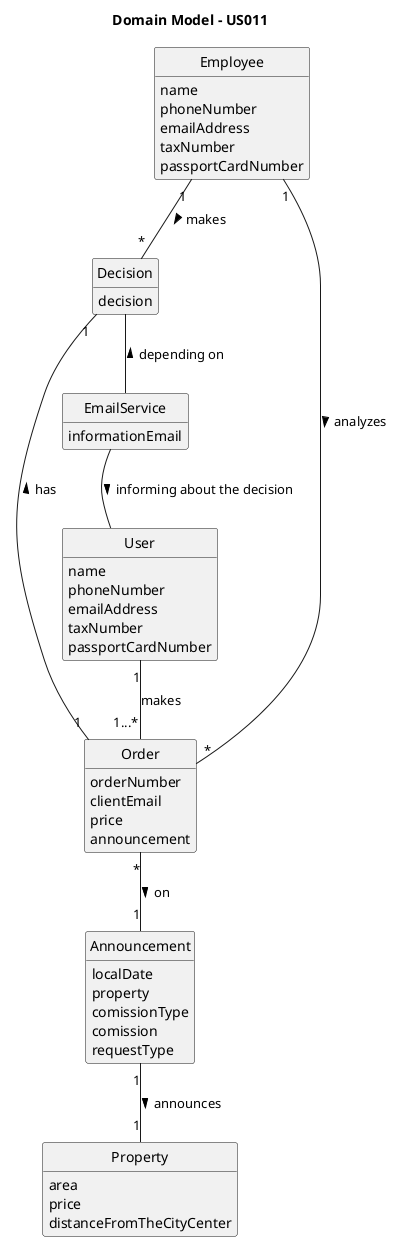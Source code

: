 @startuml
skinparam monochrome true
skinparam packageStyle rectangle
skinparam shadowing false

'left to right direction

skinparam classAttributeIconSize 0

hide circle
hide methods

title Domain Model - US011

class Property{
area
price
distanceFromTheCityCenter
}

class Employee{
name
phoneNumber
emailAddress
taxNumber
passportCardNumber
}

class Decision{
decision
}

class Order{
orderNumber
clientEmail
price
announcement
}


class User{
name
phoneNumber
emailAddress
taxNumber
passportCardNumber
}

class Announcement{
localDate
property
comissionType
comission
requestType
}

class EmailService{
informationEmail
}


Employee "1" -- "*" Decision : makes >
Announcement "1" -- "1" Property : announces >
User "1" -- "1...*" Order : makes
Order "*" -- "1" Announcement : > on
Employee "1" --"*" Order : analyzes >
Decision "1" -- "1" Order : has <
Decision -- EmailService : depending on <
EmailService -- User : informing about the decision >

@enduml